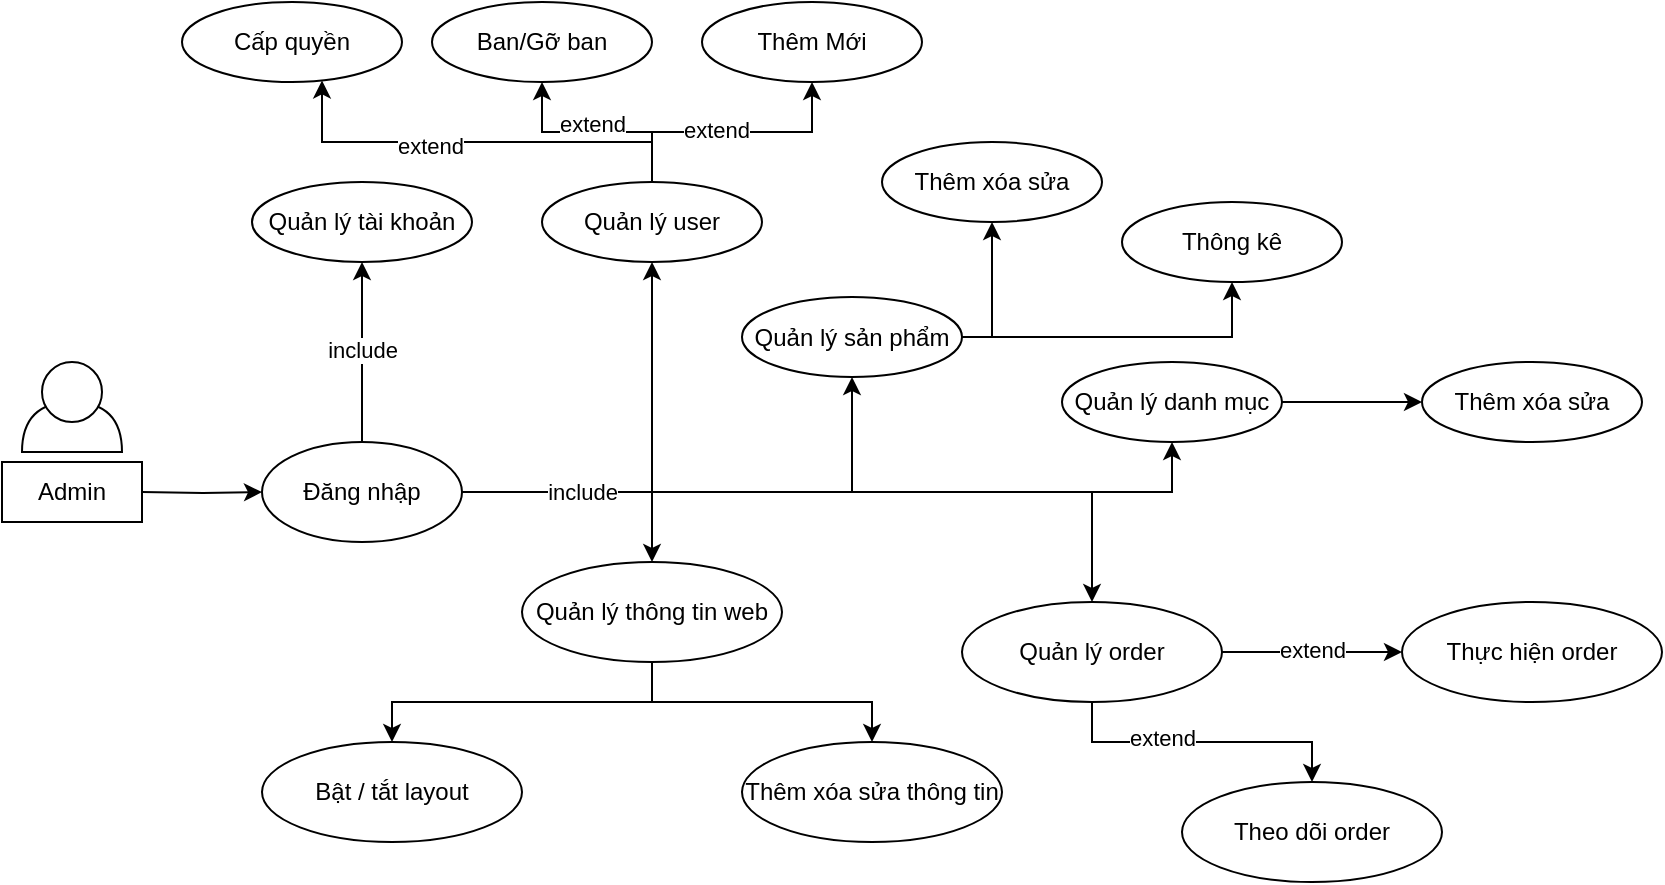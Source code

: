 <mxfile version="21.6.8" type="device">
  <diagram name="Page-1" id="dyV1vCTJHISNvgEBtLhY">
    <mxGraphModel dx="1036" dy="614" grid="1" gridSize="10" guides="1" tooltips="1" connect="1" arrows="1" fold="1" page="1" pageScale="1" pageWidth="850" pageHeight="1100" math="0" shadow="0">
      <root>
        <mxCell id="0" />
        <mxCell id="1" parent="0" />
        <mxCell id="SgWpKH_g_rVidPouxBbm-1" value="" style="shape=or;whiteSpace=wrap;html=1;rotation=-90;" parent="1" vertex="1">
          <mxGeometry x="62.5" y="227.5" width="25" height="50" as="geometry" />
        </mxCell>
        <mxCell id="SgWpKH_g_rVidPouxBbm-2" value="" style="ellipse;whiteSpace=wrap;html=1;aspect=fixed;" parent="1" vertex="1">
          <mxGeometry x="60" y="220" width="30" height="30" as="geometry" />
        </mxCell>
        <mxCell id="SgWpKH_g_rVidPouxBbm-4" value="Admin" style="rounded=0;whiteSpace=wrap;html=1;" parent="1" vertex="1">
          <mxGeometry x="40" y="270" width="70" height="30" as="geometry" />
        </mxCell>
        <mxCell id="SgWpKH_g_rVidPouxBbm-8" style="edgeStyle=orthogonalEdgeStyle;rounded=0;orthogonalLoop=1;jettySize=auto;html=1;entryX=0;entryY=0.5;entryDx=0;entryDy=0;" parent="1" target="SgWpKH_g_rVidPouxBbm-6" edge="1">
          <mxGeometry relative="1" as="geometry">
            <mxPoint x="110" y="285" as="sourcePoint" />
          </mxGeometry>
        </mxCell>
        <mxCell id="SgWpKH_g_rVidPouxBbm-15" style="edgeStyle=orthogonalEdgeStyle;rounded=0;orthogonalLoop=1;jettySize=auto;html=1;entryX=0.5;entryY=1;entryDx=0;entryDy=0;" parent="1" source="SgWpKH_g_rVidPouxBbm-6" target="SgWpKH_g_rVidPouxBbm-12" edge="1">
          <mxGeometry relative="1" as="geometry" />
        </mxCell>
        <mxCell id="SgWpKH_g_rVidPouxBbm-16" value="include" style="edgeLabel;html=1;align=center;verticalAlign=middle;resizable=0;points=[];" parent="SgWpKH_g_rVidPouxBbm-15" vertex="1" connectable="0">
          <mxGeometry x="0.027" relative="1" as="geometry">
            <mxPoint as="offset" />
          </mxGeometry>
        </mxCell>
        <mxCell id="SgWpKH_g_rVidPouxBbm-19" style="edgeStyle=orthogonalEdgeStyle;rounded=0;orthogonalLoop=1;jettySize=auto;html=1;entryX=0.5;entryY=1;entryDx=0;entryDy=0;" parent="1" source="SgWpKH_g_rVidPouxBbm-6" target="SgWpKH_g_rVidPouxBbm-17" edge="1">
          <mxGeometry relative="1" as="geometry" />
        </mxCell>
        <mxCell id="SgWpKH_g_rVidPouxBbm-31" style="edgeStyle=orthogonalEdgeStyle;rounded=0;orthogonalLoop=1;jettySize=auto;html=1;entryX=0.5;entryY=1;entryDx=0;entryDy=0;" parent="1" source="SgWpKH_g_rVidPouxBbm-6" target="SgWpKH_g_rVidPouxBbm-30" edge="1">
          <mxGeometry relative="1" as="geometry" />
        </mxCell>
        <mxCell id="SgWpKH_g_rVidPouxBbm-43" style="edgeStyle=orthogonalEdgeStyle;rounded=0;orthogonalLoop=1;jettySize=auto;html=1;entryX=0.5;entryY=1;entryDx=0;entryDy=0;" parent="1" source="SgWpKH_g_rVidPouxBbm-6" target="SgWpKH_g_rVidPouxBbm-42" edge="1">
          <mxGeometry relative="1" as="geometry" />
        </mxCell>
        <mxCell id="SgWpKH_g_rVidPouxBbm-47" style="edgeStyle=orthogonalEdgeStyle;rounded=0;orthogonalLoop=1;jettySize=auto;html=1;" parent="1" source="SgWpKH_g_rVidPouxBbm-6" target="SgWpKH_g_rVidPouxBbm-46" edge="1">
          <mxGeometry relative="1" as="geometry" />
        </mxCell>
        <mxCell id="SgWpKH_g_rVidPouxBbm-57" style="edgeStyle=orthogonalEdgeStyle;rounded=0;orthogonalLoop=1;jettySize=auto;html=1;" parent="1" source="SgWpKH_g_rVidPouxBbm-6" target="SgWpKH_g_rVidPouxBbm-54" edge="1">
          <mxGeometry relative="1" as="geometry" />
        </mxCell>
        <mxCell id="SgWpKH_g_rVidPouxBbm-67" value="include" style="edgeLabel;html=1;align=center;verticalAlign=middle;resizable=0;points=[];" parent="SgWpKH_g_rVidPouxBbm-57" vertex="1" connectable="0">
          <mxGeometry x="-0.877" y="2" relative="1" as="geometry">
            <mxPoint x="37" y="2" as="offset" />
          </mxGeometry>
        </mxCell>
        <mxCell id="SgWpKH_g_rVidPouxBbm-6" value="Đăng nhập" style="ellipse;whiteSpace=wrap;html=1;" parent="1" vertex="1">
          <mxGeometry x="170" y="260" width="100" height="50" as="geometry" />
        </mxCell>
        <mxCell id="SgWpKH_g_rVidPouxBbm-12" value="Quản lý tài khoản" style="ellipse;whiteSpace=wrap;html=1;" parent="1" vertex="1">
          <mxGeometry x="165" y="130" width="110" height="40" as="geometry" />
        </mxCell>
        <mxCell id="SgWpKH_g_rVidPouxBbm-22" style="edgeStyle=orthogonalEdgeStyle;rounded=0;orthogonalLoop=1;jettySize=auto;html=1;entryX=0.5;entryY=1;entryDx=0;entryDy=0;" parent="1" source="SgWpKH_g_rVidPouxBbm-17" target="SgWpKH_g_rVidPouxBbm-21" edge="1">
          <mxGeometry relative="1" as="geometry" />
        </mxCell>
        <mxCell id="SgWpKH_g_rVidPouxBbm-23" value="extend" style="edgeLabel;html=1;align=center;verticalAlign=middle;resizable=0;points=[];" parent="SgWpKH_g_rVidPouxBbm-22" vertex="1" connectable="0">
          <mxGeometry x="0.048" y="-4" relative="1" as="geometry">
            <mxPoint as="offset" />
          </mxGeometry>
        </mxCell>
        <mxCell id="SgWpKH_g_rVidPouxBbm-25" style="edgeStyle=orthogonalEdgeStyle;rounded=0;orthogonalLoop=1;jettySize=auto;html=1;" parent="1" source="SgWpKH_g_rVidPouxBbm-17" target="SgWpKH_g_rVidPouxBbm-24" edge="1">
          <mxGeometry relative="1" as="geometry" />
        </mxCell>
        <mxCell id="SgWpKH_g_rVidPouxBbm-26" value="extend" style="edgeLabel;html=1;align=center;verticalAlign=middle;resizable=0;points=[];" parent="SgWpKH_g_rVidPouxBbm-25" vertex="1" connectable="0">
          <mxGeometry x="-0.126" y="1" relative="1" as="geometry">
            <mxPoint as="offset" />
          </mxGeometry>
        </mxCell>
        <mxCell id="SgWpKH_g_rVidPouxBbm-28" style="edgeStyle=orthogonalEdgeStyle;rounded=0;orthogonalLoop=1;jettySize=auto;html=1;" parent="1" source="SgWpKH_g_rVidPouxBbm-17" target="SgWpKH_g_rVidPouxBbm-27" edge="1">
          <mxGeometry relative="1" as="geometry">
            <Array as="points">
              <mxPoint x="365" y="110" />
              <mxPoint x="200" y="110" />
            </Array>
          </mxGeometry>
        </mxCell>
        <mxCell id="SgWpKH_g_rVidPouxBbm-29" value="extend" style="edgeLabel;html=1;align=center;verticalAlign=middle;resizable=0;points=[];" parent="SgWpKH_g_rVidPouxBbm-28" vertex="1" connectable="0">
          <mxGeometry x="0.221" y="2" relative="1" as="geometry">
            <mxPoint as="offset" />
          </mxGeometry>
        </mxCell>
        <mxCell id="SgWpKH_g_rVidPouxBbm-17" value="Quản lý user" style="ellipse;whiteSpace=wrap;html=1;" parent="1" vertex="1">
          <mxGeometry x="310" y="130" width="110" height="40" as="geometry" />
        </mxCell>
        <mxCell id="SgWpKH_g_rVidPouxBbm-21" value="Ban/Gỡ ban" style="ellipse;whiteSpace=wrap;html=1;" parent="1" vertex="1">
          <mxGeometry x="255" y="40" width="110" height="40" as="geometry" />
        </mxCell>
        <mxCell id="SgWpKH_g_rVidPouxBbm-24" value="Thêm Mới" style="ellipse;whiteSpace=wrap;html=1;" parent="1" vertex="1">
          <mxGeometry x="390" y="40" width="110" height="40" as="geometry" />
        </mxCell>
        <mxCell id="SgWpKH_g_rVidPouxBbm-27" value="Cấp quyền" style="ellipse;whiteSpace=wrap;html=1;" parent="1" vertex="1">
          <mxGeometry x="130" y="40" width="110" height="40" as="geometry" />
        </mxCell>
        <mxCell id="SgWpKH_g_rVidPouxBbm-39" style="edgeStyle=orthogonalEdgeStyle;rounded=0;orthogonalLoop=1;jettySize=auto;html=1;entryX=0.5;entryY=1;entryDx=0;entryDy=0;" parent="1" source="SgWpKH_g_rVidPouxBbm-30" target="SgWpKH_g_rVidPouxBbm-38" edge="1">
          <mxGeometry relative="1" as="geometry">
            <Array as="points">
              <mxPoint x="535" y="208" />
            </Array>
          </mxGeometry>
        </mxCell>
        <mxCell id="SgWpKH_g_rVidPouxBbm-41" style="edgeStyle=orthogonalEdgeStyle;rounded=0;orthogonalLoop=1;jettySize=auto;html=1;" parent="1" source="SgWpKH_g_rVidPouxBbm-30" target="SgWpKH_g_rVidPouxBbm-40" edge="1">
          <mxGeometry relative="1" as="geometry" />
        </mxCell>
        <mxCell id="SgWpKH_g_rVidPouxBbm-30" value="Quản lý sản phẩm" style="ellipse;whiteSpace=wrap;html=1;" parent="1" vertex="1">
          <mxGeometry x="410" y="187.5" width="110" height="40" as="geometry" />
        </mxCell>
        <mxCell id="SgWpKH_g_rVidPouxBbm-38" value="Thêm xóa sửa" style="ellipse;whiteSpace=wrap;html=1;" parent="1" vertex="1">
          <mxGeometry x="480" y="110" width="110" height="40" as="geometry" />
        </mxCell>
        <mxCell id="SgWpKH_g_rVidPouxBbm-40" value="Thông kê" style="ellipse;whiteSpace=wrap;html=1;" parent="1" vertex="1">
          <mxGeometry x="600" y="140" width="110" height="40" as="geometry" />
        </mxCell>
        <mxCell id="SgWpKH_g_rVidPouxBbm-56" style="edgeStyle=orthogonalEdgeStyle;rounded=0;orthogonalLoop=1;jettySize=auto;html=1;entryX=0;entryY=0.5;entryDx=0;entryDy=0;" parent="1" source="SgWpKH_g_rVidPouxBbm-42" target="SgWpKH_g_rVidPouxBbm-44" edge="1">
          <mxGeometry relative="1" as="geometry" />
        </mxCell>
        <mxCell id="SgWpKH_g_rVidPouxBbm-42" value="Quản lý danh mục" style="ellipse;whiteSpace=wrap;html=1;" parent="1" vertex="1">
          <mxGeometry x="570" y="220" width="110" height="40" as="geometry" />
        </mxCell>
        <mxCell id="SgWpKH_g_rVidPouxBbm-44" value="Thêm xóa sửa" style="ellipse;whiteSpace=wrap;html=1;" parent="1" vertex="1">
          <mxGeometry x="750" y="220" width="110" height="40" as="geometry" />
        </mxCell>
        <mxCell id="SgWpKH_g_rVidPouxBbm-49" style="edgeStyle=orthogonalEdgeStyle;rounded=0;orthogonalLoop=1;jettySize=auto;html=1;" parent="1" source="SgWpKH_g_rVidPouxBbm-46" target="SgWpKH_g_rVidPouxBbm-48" edge="1">
          <mxGeometry relative="1" as="geometry" />
        </mxCell>
        <mxCell id="SgWpKH_g_rVidPouxBbm-53" style="edgeStyle=orthogonalEdgeStyle;rounded=0;orthogonalLoop=1;jettySize=auto;html=1;" parent="1" source="SgWpKH_g_rVidPouxBbm-46" target="SgWpKH_g_rVidPouxBbm-52" edge="1">
          <mxGeometry relative="1" as="geometry" />
        </mxCell>
        <mxCell id="SgWpKH_g_rVidPouxBbm-46" value="Quản lý thông tin web" style="ellipse;whiteSpace=wrap;html=1;" parent="1" vertex="1">
          <mxGeometry x="300" y="320" width="130" height="50" as="geometry" />
        </mxCell>
        <mxCell id="SgWpKH_g_rVidPouxBbm-48" value="Bật / tắt layout" style="ellipse;whiteSpace=wrap;html=1;" parent="1" vertex="1">
          <mxGeometry x="170" y="410" width="130" height="50" as="geometry" />
        </mxCell>
        <mxCell id="SgWpKH_g_rVidPouxBbm-52" value="Thêm xóa sửa thông tin" style="ellipse;whiteSpace=wrap;html=1;" parent="1" vertex="1">
          <mxGeometry x="410" y="410" width="130" height="50" as="geometry" />
        </mxCell>
        <mxCell id="SgWpKH_g_rVidPouxBbm-59" style="edgeStyle=orthogonalEdgeStyle;rounded=0;orthogonalLoop=1;jettySize=auto;html=1;" parent="1" source="SgWpKH_g_rVidPouxBbm-54" target="SgWpKH_g_rVidPouxBbm-58" edge="1">
          <mxGeometry relative="1" as="geometry" />
        </mxCell>
        <mxCell id="SgWpKH_g_rVidPouxBbm-63" value="extend" style="edgeLabel;html=1;align=center;verticalAlign=middle;resizable=0;points=[];" parent="SgWpKH_g_rVidPouxBbm-59" vertex="1" connectable="0">
          <mxGeometry x="-0.004" y="1" relative="1" as="geometry">
            <mxPoint as="offset" />
          </mxGeometry>
        </mxCell>
        <mxCell id="SgWpKH_g_rVidPouxBbm-61" style="edgeStyle=orthogonalEdgeStyle;rounded=0;orthogonalLoop=1;jettySize=auto;html=1;entryX=0.5;entryY=0;entryDx=0;entryDy=0;" parent="1" source="SgWpKH_g_rVidPouxBbm-54" target="SgWpKH_g_rVidPouxBbm-60" edge="1">
          <mxGeometry relative="1" as="geometry" />
        </mxCell>
        <mxCell id="SgWpKH_g_rVidPouxBbm-62" value="extend" style="edgeLabel;html=1;align=center;verticalAlign=middle;resizable=0;points=[];" parent="SgWpKH_g_rVidPouxBbm-61" vertex="1" connectable="0">
          <mxGeometry x="-0.269" y="2" relative="1" as="geometry">
            <mxPoint as="offset" />
          </mxGeometry>
        </mxCell>
        <mxCell id="SgWpKH_g_rVidPouxBbm-54" value="Quản lý order" style="ellipse;whiteSpace=wrap;html=1;" parent="1" vertex="1">
          <mxGeometry x="520" y="340" width="130" height="50" as="geometry" />
        </mxCell>
        <mxCell id="SgWpKH_g_rVidPouxBbm-58" value="Thực hiện order" style="ellipse;whiteSpace=wrap;html=1;" parent="1" vertex="1">
          <mxGeometry x="740" y="340" width="130" height="50" as="geometry" />
        </mxCell>
        <mxCell id="SgWpKH_g_rVidPouxBbm-60" value="Theo dõi order" style="ellipse;whiteSpace=wrap;html=1;" parent="1" vertex="1">
          <mxGeometry x="630" y="430" width="130" height="50" as="geometry" />
        </mxCell>
      </root>
    </mxGraphModel>
  </diagram>
</mxfile>
